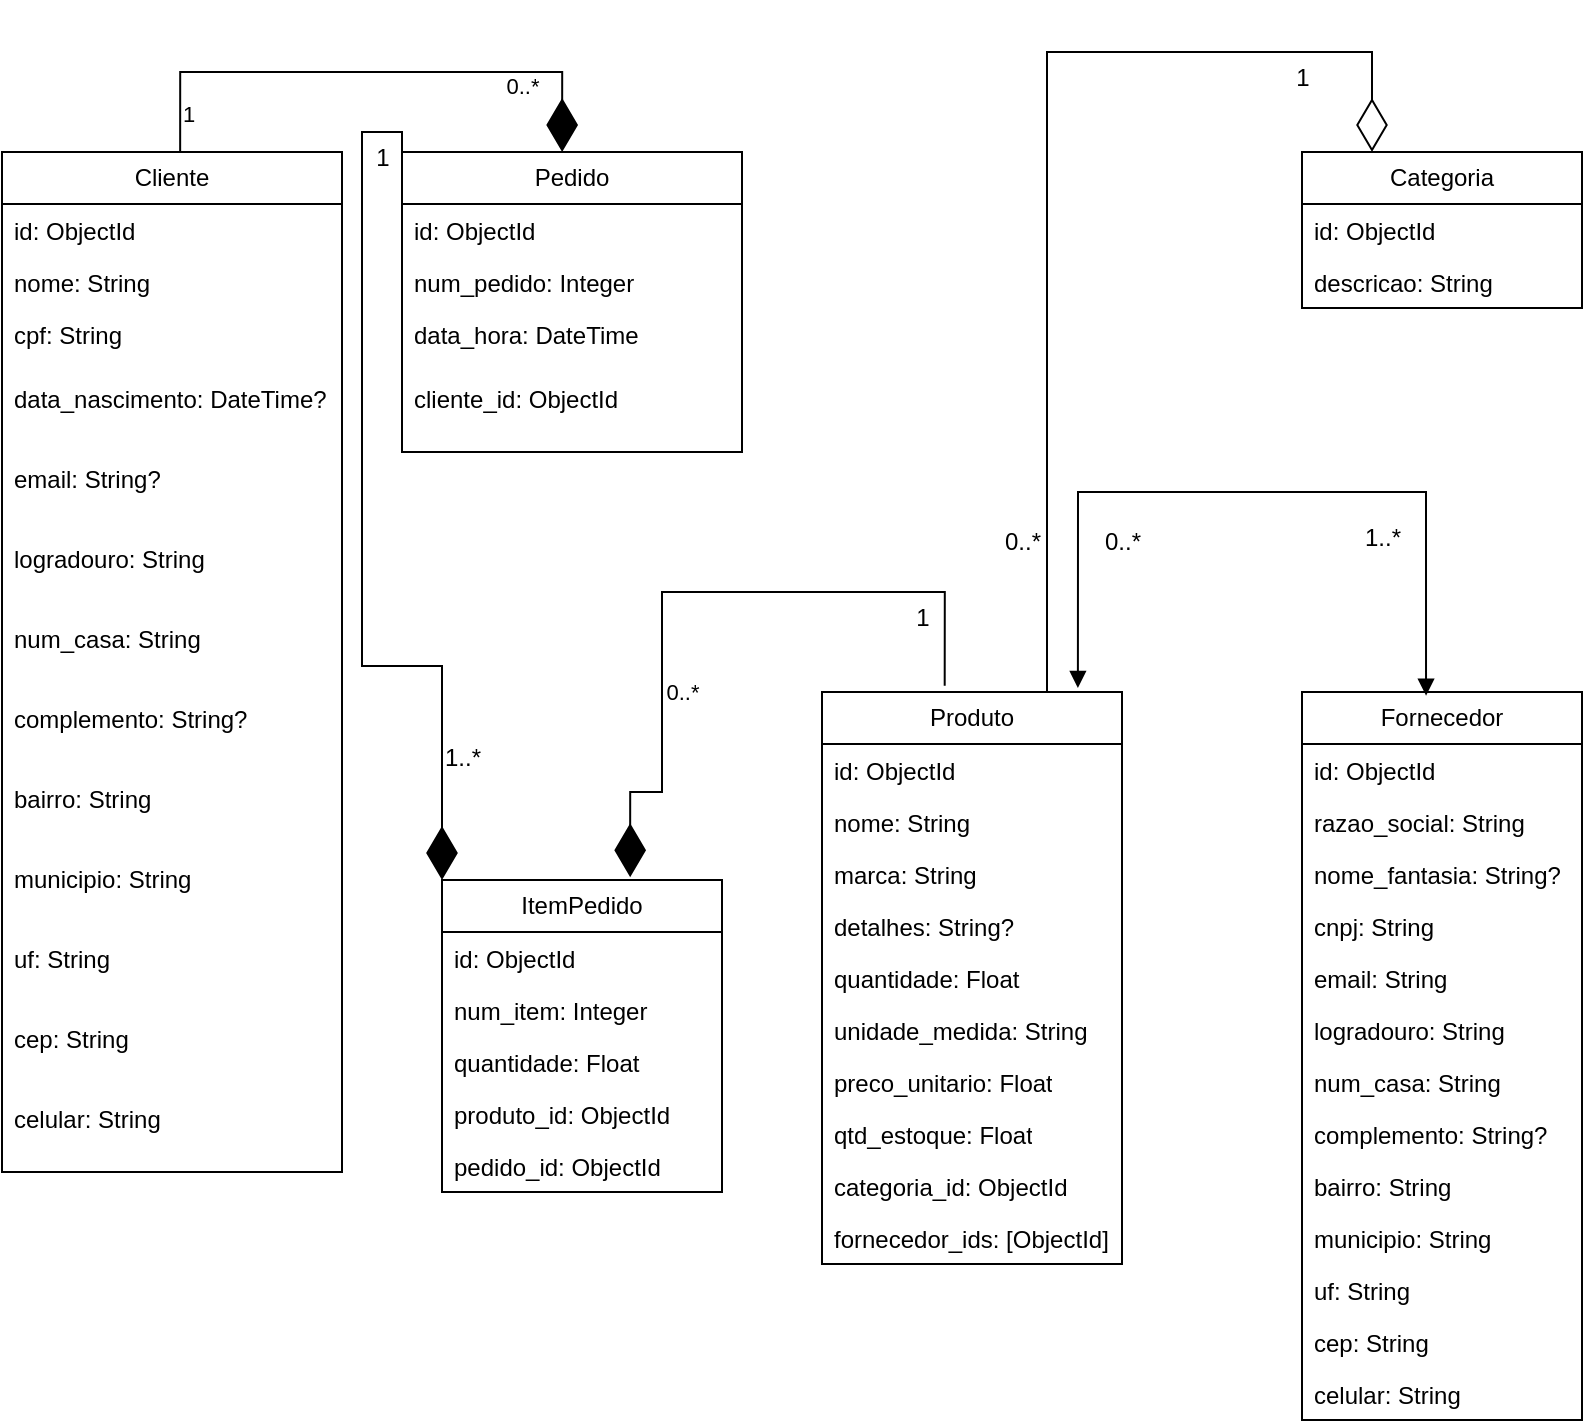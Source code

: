 <mxfile>
    <diagram id="q_8v6UjRVJxYc1lLDteQ" name="Page-1">
        <mxGraphModel dx="1262" dy="634" grid="1" gridSize="10" guides="1" tooltips="1" connect="1" arrows="1" fold="1" page="1" pageScale="1" pageWidth="1200" pageHeight="1600" background="#ffffff" math="0" shadow="0">
            <root>
                <mxCell id="0"/>
                <mxCell id="1" parent="0"/>
                <mxCell id="2" value="Cliente" style="swimlane;fontStyle=0;childLayout=stackLayout;horizontal=1;startSize=26;fillColor=none;horizontalStack=0;resizeParent=1;resizeParentMax=0;resizeLast=0;collapsible=1;marginBottom=0;whiteSpace=wrap;html=1;rounded=0;" parent="1" vertex="1">
                    <mxGeometry x="230" y="260" width="170" height="510" as="geometry"/>
                </mxCell>
                <mxCell id="3" value="id: ObjectId" style="text;strokeColor=none;fillColor=none;align=left;verticalAlign=top;spacingLeft=4;spacingRight=4;overflow=hidden;rotatable=0;points=[[0,0.5],[1,0.5]];portConstraint=eastwest;whiteSpace=wrap;html=1;rounded=0;" parent="2" vertex="1">
                    <mxGeometry y="26" width="170" height="26" as="geometry"/>
                </mxCell>
                <mxCell id="4" value="nome: String" style="text;strokeColor=none;fillColor=none;align=left;verticalAlign=top;spacingLeft=4;spacingRight=4;overflow=hidden;rotatable=0;points=[[0,0.5],[1,0.5]];portConstraint=eastwest;whiteSpace=wrap;html=1;rounded=0;" parent="2" vertex="1">
                    <mxGeometry y="52" width="170" height="26" as="geometry"/>
                </mxCell>
                <mxCell id="5" value="cpf: String" style="text;strokeColor=none;fillColor=none;align=left;verticalAlign=top;spacingLeft=4;spacingRight=4;overflow=hidden;rotatable=0;points=[[0,0.5],[1,0.5]];portConstraint=eastwest;whiteSpace=wrap;html=1;rounded=0;" parent="2" vertex="1">
                    <mxGeometry y="78" width="170" height="32" as="geometry"/>
                </mxCell>
                <mxCell id="10" value="data_nascimento: DateTime?" style="text;strokeColor=none;fillColor=none;align=left;verticalAlign=top;spacingLeft=4;spacingRight=4;overflow=hidden;rotatable=0;points=[[0,0.5],[1,0.5]];portConstraint=eastwest;whiteSpace=wrap;html=1;rounded=0;" parent="2" vertex="1">
                    <mxGeometry y="110" width="170" height="40" as="geometry"/>
                </mxCell>
                <mxCell id="11" value="email: String?" style="text;strokeColor=none;fillColor=none;align=left;verticalAlign=top;spacingLeft=4;spacingRight=4;overflow=hidden;rotatable=0;points=[[0,0.5],[1,0.5]];portConstraint=eastwest;whiteSpace=wrap;html=1;rounded=0;" parent="2" vertex="1">
                    <mxGeometry y="150" width="170" height="40" as="geometry"/>
                </mxCell>
                <mxCell id="12" value="logradouro: String" style="text;strokeColor=none;fillColor=none;align=left;verticalAlign=top;spacingLeft=4;spacingRight=4;overflow=hidden;rotatable=0;points=[[0,0.5],[1,0.5]];portConstraint=eastwest;whiteSpace=wrap;html=1;rounded=0;" parent="2" vertex="1">
                    <mxGeometry y="190" width="170" height="40" as="geometry"/>
                </mxCell>
                <mxCell id="13" value="num_casa: String" style="text;strokeColor=none;fillColor=none;align=left;verticalAlign=top;spacingLeft=4;spacingRight=4;overflow=hidden;rotatable=0;points=[[0,0.5],[1,0.5]];portConstraint=eastwest;whiteSpace=wrap;html=1;rounded=0;" parent="2" vertex="1">
                    <mxGeometry y="230" width="170" height="40" as="geometry"/>
                </mxCell>
                <mxCell id="14" value="complemento: String?" style="text;strokeColor=none;fillColor=none;align=left;verticalAlign=top;spacingLeft=4;spacingRight=4;overflow=hidden;rotatable=0;points=[[0,0.5],[1,0.5]];portConstraint=eastwest;whiteSpace=wrap;html=1;rounded=0;" parent="2" vertex="1">
                    <mxGeometry y="270" width="170" height="40" as="geometry"/>
                </mxCell>
                <mxCell id="15" value="bairro: String" style="text;strokeColor=none;fillColor=none;align=left;verticalAlign=top;spacingLeft=4;spacingRight=4;overflow=hidden;rotatable=0;points=[[0,0.5],[1,0.5]];portConstraint=eastwest;whiteSpace=wrap;html=1;rounded=0;" parent="2" vertex="1">
                    <mxGeometry y="310" width="170" height="40" as="geometry"/>
                </mxCell>
                <mxCell id="16" value="municipio: String" style="text;strokeColor=none;fillColor=none;align=left;verticalAlign=top;spacingLeft=4;spacingRight=4;overflow=hidden;rotatable=0;points=[[0,0.5],[1,0.5]];portConstraint=eastwest;whiteSpace=wrap;html=1;rounded=0;" parent="2" vertex="1">
                    <mxGeometry y="350" width="170" height="40" as="geometry"/>
                </mxCell>
                <mxCell id="17" value="uf: String" style="text;strokeColor=none;fillColor=none;align=left;verticalAlign=top;spacingLeft=4;spacingRight=4;overflow=hidden;rotatable=0;points=[[0,0.5],[1,0.5]];portConstraint=eastwest;whiteSpace=wrap;html=1;rounded=0;" parent="2" vertex="1">
                    <mxGeometry y="390" width="170" height="40" as="geometry"/>
                </mxCell>
                <mxCell id="18" value="cep: String" style="text;strokeColor=none;fillColor=none;align=left;verticalAlign=top;spacingLeft=4;spacingRight=4;overflow=hidden;rotatable=0;points=[[0,0.5],[1,0.5]];portConstraint=eastwest;whiteSpace=wrap;html=1;rounded=0;" parent="2" vertex="1">
                    <mxGeometry y="430" width="170" height="40" as="geometry"/>
                </mxCell>
                <mxCell id="19" value="celular: String" style="text;strokeColor=none;fillColor=none;align=left;verticalAlign=top;spacingLeft=4;spacingRight=4;overflow=hidden;rotatable=0;points=[[0,0.5],[1,0.5]];portConstraint=eastwest;whiteSpace=wrap;html=1;rounded=0;" parent="2" vertex="1">
                    <mxGeometry y="470" width="170" height="40" as="geometry"/>
                </mxCell>
                <mxCell id="20" value="Pedido" style="swimlane;fontStyle=0;childLayout=stackLayout;horizontal=1;startSize=26;fillColor=none;horizontalStack=0;resizeParent=1;resizeParentMax=0;resizeLast=0;collapsible=1;marginBottom=0;whiteSpace=wrap;html=1;rounded=0;" parent="1" vertex="1">
                    <mxGeometry x="430" y="260" width="170" height="150" as="geometry"/>
                </mxCell>
                <mxCell id="21" value="id: ObjectId" style="text;strokeColor=none;fillColor=none;align=left;verticalAlign=top;spacingLeft=4;spacingRight=4;overflow=hidden;rotatable=0;points=[[0,0.5],[1,0.5]];portConstraint=eastwest;whiteSpace=wrap;html=1;rounded=0;" parent="20" vertex="1">
                    <mxGeometry y="26" width="170" height="26" as="geometry"/>
                </mxCell>
                <mxCell id="22" value="num_pedido: Integer" style="text;strokeColor=none;fillColor=none;align=left;verticalAlign=top;spacingLeft=4;spacingRight=4;overflow=hidden;rotatable=0;points=[[0,0.5],[1,0.5]];portConstraint=eastwest;whiteSpace=wrap;html=1;rounded=0;" parent="20" vertex="1">
                    <mxGeometry y="52" width="170" height="26" as="geometry"/>
                </mxCell>
                <mxCell id="23" value="data_hora: DateTime" style="text;strokeColor=none;fillColor=none;align=left;verticalAlign=top;spacingLeft=4;spacingRight=4;overflow=hidden;rotatable=0;points=[[0,0.5],[1,0.5]];portConstraint=eastwest;whiteSpace=wrap;html=1;rounded=0;" parent="20" vertex="1">
                    <mxGeometry y="78" width="170" height="32" as="geometry"/>
                </mxCell>
                <mxCell id="24" value="cliente_id: ObjectId" style="text;strokeColor=none;fillColor=none;align=left;verticalAlign=top;spacingLeft=4;spacingRight=4;overflow=hidden;rotatable=0;points=[[0,0.5],[1,0.5]];portConstraint=eastwest;whiteSpace=wrap;html=1;rounded=0;" parent="20" vertex="1">
                    <mxGeometry y="110" width="170" height="40" as="geometry"/>
                </mxCell>
                <mxCell id="34" value="ItemPedido" style="swimlane;fontStyle=0;childLayout=stackLayout;horizontal=1;startSize=26;fillColor=none;horizontalStack=0;resizeParent=1;resizeParentMax=0;resizeLast=0;collapsible=1;marginBottom=0;whiteSpace=wrap;html=1;rounded=0;" parent="1" vertex="1">
                    <mxGeometry x="450" y="624" width="140" height="156" as="geometry"/>
                </mxCell>
                <mxCell id="35" value="id: ObjectId" style="text;strokeColor=none;fillColor=none;align=left;verticalAlign=top;spacingLeft=4;spacingRight=4;overflow=hidden;rotatable=0;points=[[0,0.5],[1,0.5]];portConstraint=eastwest;whiteSpace=wrap;html=1;rounded=0;" parent="34" vertex="1">
                    <mxGeometry y="26" width="140" height="26" as="geometry"/>
                </mxCell>
                <mxCell id="36" value="num_item: Integer" style="text;strokeColor=none;fillColor=none;align=left;verticalAlign=top;spacingLeft=4;spacingRight=4;overflow=hidden;rotatable=0;points=[[0,0.5],[1,0.5]];portConstraint=eastwest;whiteSpace=wrap;html=1;rounded=0;" parent="34" vertex="1">
                    <mxGeometry y="52" width="140" height="26" as="geometry"/>
                </mxCell>
                <mxCell id="37" value="quantidade: Float" style="text;strokeColor=none;fillColor=none;align=left;verticalAlign=top;spacingLeft=4;spacingRight=4;overflow=hidden;rotatable=0;points=[[0,0.5],[1,0.5]];portConstraint=eastwest;whiteSpace=wrap;html=1;rounded=0;" parent="34" vertex="1">
                    <mxGeometry y="78" width="140" height="26" as="geometry"/>
                </mxCell>
                <mxCell id="38" value="produto_id: ObjectId" style="text;strokeColor=none;fillColor=none;align=left;verticalAlign=top;spacingLeft=4;spacingRight=4;overflow=hidden;rotatable=0;points=[[0,0.5],[1,0.5]];portConstraint=eastwest;whiteSpace=wrap;html=1;rounded=0;" parent="34" vertex="1">
                    <mxGeometry y="104" width="140" height="26" as="geometry"/>
                </mxCell>
                <mxCell id="39" value="pedido_id: ObjectId" style="text;strokeColor=none;fillColor=none;align=left;verticalAlign=top;spacingLeft=4;spacingRight=4;overflow=hidden;rotatable=0;points=[[0,0.5],[1,0.5]];portConstraint=eastwest;whiteSpace=wrap;html=1;rounded=0;" parent="34" vertex="1">
                    <mxGeometry y="130" width="140" height="26" as="geometry"/>
                </mxCell>
                <mxCell id="40" value="Produto" style="swimlane;fontStyle=0;childLayout=stackLayout;horizontal=1;startSize=26;fillColor=none;horizontalStack=0;resizeParent=1;resizeParentMax=0;resizeLast=0;collapsible=1;marginBottom=0;whiteSpace=wrap;html=1;rounded=0;" parent="1" vertex="1">
                    <mxGeometry x="640" y="530" width="150" height="286" as="geometry"/>
                </mxCell>
                <mxCell id="41" value="id: ObjectId" style="text;strokeColor=none;fillColor=none;align=left;verticalAlign=top;spacingLeft=4;spacingRight=4;overflow=hidden;rotatable=0;points=[[0,0.5],[1,0.5]];portConstraint=eastwest;whiteSpace=wrap;html=1;rounded=0;" parent="40" vertex="1">
                    <mxGeometry y="26" width="150" height="26" as="geometry"/>
                </mxCell>
                <mxCell id="42" value="nome: String" style="text;strokeColor=none;fillColor=none;align=left;verticalAlign=top;spacingLeft=4;spacingRight=4;overflow=hidden;rotatable=0;points=[[0,0.5],[1,0.5]];portConstraint=eastwest;whiteSpace=wrap;html=1;rounded=0;" parent="40" vertex="1">
                    <mxGeometry y="52" width="150" height="26" as="geometry"/>
                </mxCell>
                <mxCell id="43" value="marca: String" style="text;strokeColor=none;fillColor=none;align=left;verticalAlign=top;spacingLeft=4;spacingRight=4;overflow=hidden;rotatable=0;points=[[0,0.5],[1,0.5]];portConstraint=eastwest;whiteSpace=wrap;html=1;rounded=0;" parent="40" vertex="1">
                    <mxGeometry y="78" width="150" height="26" as="geometry"/>
                </mxCell>
                <mxCell id="44" value="detalhes: String?" style="text;strokeColor=none;fillColor=none;align=left;verticalAlign=top;spacingLeft=4;spacingRight=4;overflow=hidden;rotatable=0;points=[[0,0.5],[1,0.5]];portConstraint=eastwest;whiteSpace=wrap;html=1;rounded=0;" parent="40" vertex="1">
                    <mxGeometry y="104" width="150" height="26" as="geometry"/>
                </mxCell>
                <mxCell id="45" value="quantidade: Float" style="text;strokeColor=none;fillColor=none;align=left;verticalAlign=top;spacingLeft=4;spacingRight=4;overflow=hidden;rotatable=0;points=[[0,0.5],[1,0.5]];portConstraint=eastwest;whiteSpace=wrap;html=1;rounded=0;" parent="40" vertex="1">
                    <mxGeometry y="130" width="150" height="26" as="geometry"/>
                </mxCell>
                <mxCell id="46" value="unidade_medida: String" style="text;strokeColor=none;fillColor=none;align=left;verticalAlign=top;spacingLeft=4;spacingRight=4;overflow=hidden;rotatable=0;points=[[0,0.5],[1,0.5]];portConstraint=eastwest;whiteSpace=wrap;html=1;rounded=0;" parent="40" vertex="1">
                    <mxGeometry y="156" width="150" height="26" as="geometry"/>
                </mxCell>
                <mxCell id="47" value="preco_unitario: Float" style="text;strokeColor=none;fillColor=none;align=left;verticalAlign=top;spacingLeft=4;spacingRight=4;overflow=hidden;rotatable=0;points=[[0,0.5],[1,0.5]];portConstraint=eastwest;whiteSpace=wrap;html=1;rounded=0;" parent="40" vertex="1">
                    <mxGeometry y="182" width="150" height="26" as="geometry"/>
                </mxCell>
                <mxCell id="48" value="qtd_estoque: Float" style="text;strokeColor=none;fillColor=none;align=left;verticalAlign=top;spacingLeft=4;spacingRight=4;overflow=hidden;rotatable=0;points=[[0,0.5],[1,0.5]];portConstraint=eastwest;whiteSpace=wrap;html=1;rounded=0;" parent="40" vertex="1">
                    <mxGeometry y="208" width="150" height="26" as="geometry"/>
                </mxCell>
                <mxCell id="49" value="categoria_id: ObjectId" style="text;strokeColor=none;fillColor=none;align=left;verticalAlign=top;spacingLeft=4;spacingRight=4;overflow=hidden;rotatable=0;points=[[0,0.5],[1,0.5]];portConstraint=eastwest;whiteSpace=wrap;html=1;rounded=0;" parent="40" vertex="1">
                    <mxGeometry y="234" width="150" height="26" as="geometry"/>
                </mxCell>
                <mxCell id="50" value="fornecedor_ids: [ObjectId]" style="text;strokeColor=none;fillColor=none;align=left;verticalAlign=top;spacingLeft=4;spacingRight=4;overflow=hidden;rotatable=0;points=[[0,0.5],[1,0.5]];portConstraint=eastwest;whiteSpace=wrap;html=1;rounded=0;" parent="40" vertex="1">
                    <mxGeometry y="260" width="150" height="26" as="geometry"/>
                </mxCell>
                <mxCell id="51" value="Categoria" style="swimlane;fontStyle=0;childLayout=stackLayout;horizontal=1;startSize=26;fillColor=none;horizontalStack=0;resizeParent=1;resizeParentMax=0;resizeLast=0;collapsible=1;marginBottom=0;whiteSpace=wrap;html=1;rounded=0;" parent="1" vertex="1">
                    <mxGeometry x="880" y="260" width="140" height="78" as="geometry"/>
                </mxCell>
                <mxCell id="52" value="id: ObjectId" style="text;strokeColor=none;fillColor=none;align=left;verticalAlign=top;spacingLeft=4;spacingRight=4;overflow=hidden;rotatable=0;points=[[0,0.5],[1,0.5]];portConstraint=eastwest;whiteSpace=wrap;html=1;rounded=0;" parent="51" vertex="1">
                    <mxGeometry y="26" width="140" height="26" as="geometry"/>
                </mxCell>
                <mxCell id="53" value="descricao: String" style="text;strokeColor=none;fillColor=none;align=left;verticalAlign=top;spacingLeft=4;spacingRight=4;overflow=hidden;rotatable=0;points=[[0,0.5],[1,0.5]];portConstraint=eastwest;whiteSpace=wrap;html=1;rounded=0;" parent="51" vertex="1">
                    <mxGeometry y="52" width="140" height="26" as="geometry"/>
                </mxCell>
                <mxCell id="55" value="Fornecedor" style="swimlane;fontStyle=0;childLayout=stackLayout;horizontal=1;startSize=26;fillColor=none;horizontalStack=0;resizeParent=1;resizeParentMax=0;resizeLast=0;collapsible=1;marginBottom=0;whiteSpace=wrap;html=1;rounded=0;" parent="1" vertex="1">
                    <mxGeometry x="880" y="530" width="140" height="364" as="geometry"/>
                </mxCell>
                <mxCell id="56" value="&lt;span style=&quot;color: rgb(0, 0, 0);&quot;&gt;id: ObjectId&lt;/span&gt;" style="text;strokeColor=none;fillColor=none;align=left;verticalAlign=top;spacingLeft=4;spacingRight=4;overflow=hidden;rotatable=0;points=[[0,0.5],[1,0.5]];portConstraint=eastwest;whiteSpace=wrap;html=1;rounded=0;" parent="55" vertex="1">
                    <mxGeometry y="26" width="140" height="26" as="geometry"/>
                </mxCell>
                <mxCell id="57" value="razao_social: String" style="text;strokeColor=none;fillColor=none;align=left;verticalAlign=top;spacingLeft=4;spacingRight=4;overflow=hidden;rotatable=0;points=[[0,0.5],[1,0.5]];portConstraint=eastwest;whiteSpace=wrap;html=1;rounded=0;" parent="55" vertex="1">
                    <mxGeometry y="52" width="140" height="26" as="geometry"/>
                </mxCell>
                <mxCell id="58" value="nome_fantasia: String?" style="text;strokeColor=none;fillColor=none;align=left;verticalAlign=top;spacingLeft=4;spacingRight=4;overflow=hidden;rotatable=0;points=[[0,0.5],[1,0.5]];portConstraint=eastwest;whiteSpace=wrap;html=1;rounded=0;" parent="55" vertex="1">
                    <mxGeometry y="78" width="140" height="26" as="geometry"/>
                </mxCell>
                <mxCell id="59" value="cnpj: String" style="text;strokeColor=none;fillColor=none;align=left;verticalAlign=top;spacingLeft=4;spacingRight=4;overflow=hidden;rotatable=0;points=[[0,0.5],[1,0.5]];portConstraint=eastwest;whiteSpace=wrap;html=1;rounded=0;" parent="55" vertex="1">
                    <mxGeometry y="104" width="140" height="26" as="geometry"/>
                </mxCell>
                <mxCell id="60" value="email: String" style="text;strokeColor=none;fillColor=none;align=left;verticalAlign=top;spacingLeft=4;spacingRight=4;overflow=hidden;rotatable=0;points=[[0,0.5],[1,0.5]];portConstraint=eastwest;whiteSpace=wrap;html=1;rounded=0;" parent="55" vertex="1">
                    <mxGeometry y="130" width="140" height="26" as="geometry"/>
                </mxCell>
                <mxCell id="61" value="logradouro: String" style="text;strokeColor=none;fillColor=none;align=left;verticalAlign=top;spacingLeft=4;spacingRight=4;overflow=hidden;rotatable=0;points=[[0,0.5],[1,0.5]];portConstraint=eastwest;whiteSpace=wrap;html=1;rounded=0;" parent="55" vertex="1">
                    <mxGeometry y="156" width="140" height="26" as="geometry"/>
                </mxCell>
                <mxCell id="62" value="num_casa: String" style="text;strokeColor=none;fillColor=none;align=left;verticalAlign=top;spacingLeft=4;spacingRight=4;overflow=hidden;rotatable=0;points=[[0,0.5],[1,0.5]];portConstraint=eastwest;whiteSpace=wrap;html=1;rounded=0;" parent="55" vertex="1">
                    <mxGeometry y="182" width="140" height="26" as="geometry"/>
                </mxCell>
                <mxCell id="63" value="complemento: String?" style="text;strokeColor=none;fillColor=none;align=left;verticalAlign=top;spacingLeft=4;spacingRight=4;overflow=hidden;rotatable=0;points=[[0,0.5],[1,0.5]];portConstraint=eastwest;whiteSpace=wrap;html=1;rounded=0;" parent="55" vertex="1">
                    <mxGeometry y="208" width="140" height="26" as="geometry"/>
                </mxCell>
                <mxCell id="64" value="bairro: String" style="text;strokeColor=none;fillColor=none;align=left;verticalAlign=top;spacingLeft=4;spacingRight=4;overflow=hidden;rotatable=0;points=[[0,0.5],[1,0.5]];portConstraint=eastwest;whiteSpace=wrap;html=1;rounded=0;" parent="55" vertex="1">
                    <mxGeometry y="234" width="140" height="26" as="geometry"/>
                </mxCell>
                <mxCell id="65" value="municipio: String" style="text;strokeColor=none;fillColor=none;align=left;verticalAlign=top;spacingLeft=4;spacingRight=4;overflow=hidden;rotatable=0;points=[[0,0.5],[1,0.5]];portConstraint=eastwest;whiteSpace=wrap;html=1;rounded=0;" parent="55" vertex="1">
                    <mxGeometry y="260" width="140" height="26" as="geometry"/>
                </mxCell>
                <mxCell id="66" value="uf: String" style="text;strokeColor=none;fillColor=none;align=left;verticalAlign=top;spacingLeft=4;spacingRight=4;overflow=hidden;rotatable=0;points=[[0,0.5],[1,0.5]];portConstraint=eastwest;whiteSpace=wrap;html=1;rounded=0;" parent="55" vertex="1">
                    <mxGeometry y="286" width="140" height="26" as="geometry"/>
                </mxCell>
                <mxCell id="67" value="cep: String" style="text;strokeColor=none;fillColor=none;align=left;verticalAlign=top;spacingLeft=4;spacingRight=4;overflow=hidden;rotatable=0;points=[[0,0.5],[1,0.5]];portConstraint=eastwest;whiteSpace=wrap;html=1;rounded=0;" parent="55" vertex="1">
                    <mxGeometry y="312" width="140" height="26" as="geometry"/>
                </mxCell>
                <mxCell id="68" value="celular: String" style="text;strokeColor=none;fillColor=none;align=left;verticalAlign=top;spacingLeft=4;spacingRight=4;overflow=hidden;rotatable=0;points=[[0,0.5],[1,0.5]];portConstraint=eastwest;whiteSpace=wrap;html=1;rounded=0;" parent="55" vertex="1">
                    <mxGeometry y="338" width="140" height="26" as="geometry"/>
                </mxCell>
                <mxCell id="70" value="" style="endArrow=diamondThin;endFill=1;endSize=24;html=1;exitX=0.524;exitY=-0.001;exitDx=0;exitDy=0;exitPerimeter=0;entryX=0.471;entryY=0;entryDx=0;entryDy=0;entryPerimeter=0;edgeStyle=orthogonalEdgeStyle;rounded=0;" parent="1" source="2" target="20" edge="1">
                    <mxGeometry width="160" relative="1" as="geometry">
                        <mxPoint x="350" y="353.37" as="sourcePoint"/>
                        <mxPoint x="510" y="353.37" as="targetPoint"/>
                        <Array as="points">
                            <mxPoint x="319" y="220"/>
                            <mxPoint x="510" y="220"/>
                        </Array>
                    </mxGeometry>
                </mxCell>
                <mxCell id="71" value="1" style="edgeLabel;html=1;align=center;verticalAlign=middle;resizable=0;points=[];rounded=0;" parent="70" vertex="1" connectable="0">
                    <mxGeometry x="-0.87" y="-4" relative="1" as="geometry">
                        <mxPoint y="-1" as="offset"/>
                    </mxGeometry>
                </mxCell>
                <mxCell id="72" value="0..*" style="edgeLabel;html=1;align=center;verticalAlign=middle;resizable=0;points=[];rounded=0;" parent="70" vertex="1" connectable="0">
                    <mxGeometry x="0.751" y="-1" relative="1" as="geometry">
                        <mxPoint x="-19" as="offset"/>
                    </mxGeometry>
                </mxCell>
                <mxCell id="73" value="" style="endArrow=diamondThin;endFill=1;endSize=24;html=1;edgeStyle=orthogonalEdgeStyle;exitX=0;exitY=0;exitDx=0;exitDy=0;entryX=0;entryY=0;entryDx=0;entryDy=0;rounded=0;" parent="1" source="20" target="34" edge="1">
                    <mxGeometry width="160" relative="1" as="geometry">
                        <mxPoint x="410" y="430" as="sourcePoint"/>
                        <mxPoint x="570" y="430" as="targetPoint"/>
                        <Array as="points">
                            <mxPoint x="430" y="250"/>
                            <mxPoint x="410" y="250"/>
                            <mxPoint x="410" y="517"/>
                            <mxPoint x="450" y="517"/>
                        </Array>
                    </mxGeometry>
                </mxCell>
                <mxCell id="78" value="1" style="text;html=1;align=center;verticalAlign=middle;resizable=0;points=[];autosize=1;strokeColor=none;fillColor=none;rounded=0;" parent="1" vertex="1">
                    <mxGeometry x="405" y="248" width="30" height="30" as="geometry"/>
                </mxCell>
                <mxCell id="80" value="1..*" style="text;html=1;align=center;verticalAlign=middle;resizable=0;points=[];autosize=1;strokeColor=none;fillColor=none;rounded=0;" parent="1" vertex="1">
                    <mxGeometry x="440" y="548" width="40" height="30" as="geometry"/>
                </mxCell>
                <mxCell id="81" value="" style="endArrow=diamondThin;endFill=1;endSize=24;html=1;edgeStyle=orthogonalEdgeStyle;entryX=0.672;entryY=-0.009;entryDx=0;entryDy=0;entryPerimeter=0;exitX=0.409;exitY=-0.011;exitDx=0;exitDy=0;exitPerimeter=0;rounded=0;" parent="1" source="40" target="34" edge="1">
                    <mxGeometry width="160" relative="1" as="geometry">
                        <mxPoint x="460" y="510" as="sourcePoint"/>
                        <mxPoint x="620" y="510" as="targetPoint"/>
                        <Array as="points">
                            <mxPoint x="701" y="480"/>
                            <mxPoint x="560" y="480"/>
                            <mxPoint x="560" y="580"/>
                            <mxPoint x="544" y="580"/>
                        </Array>
                    </mxGeometry>
                </mxCell>
                <mxCell id="82" value="0..*" style="edgeLabel;html=1;align=center;verticalAlign=middle;resizable=0;points=[];rounded=0;" parent="81" vertex="1" connectable="0">
                    <mxGeometry x="0.347" y="-1" relative="1" as="geometry">
                        <mxPoint x="11" y="5" as="offset"/>
                    </mxGeometry>
                </mxCell>
                <mxCell id="83" value="1" style="text;html=1;align=center;verticalAlign=middle;resizable=0;points=[];autosize=1;strokeColor=none;fillColor=none;rounded=0;" parent="1" vertex="1">
                    <mxGeometry x="675" y="478" width="30" height="30" as="geometry"/>
                </mxCell>
                <mxCell id="84" value="" style="endArrow=diamondThin;endFill=0;endSize=24;html=1;exitX=0.75;exitY=0;exitDx=0;exitDy=0;entryX=0.25;entryY=0;entryDx=0;entryDy=0;edgeStyle=orthogonalEdgeStyle;rounded=0;" parent="1" source="40" target="51" edge="1">
                    <mxGeometry width="160" relative="1" as="geometry">
                        <mxPoint x="540" y="420" as="sourcePoint"/>
                        <mxPoint x="700" y="420" as="targetPoint"/>
                        <Array as="points">
                            <mxPoint x="753" y="210"/>
                            <mxPoint x="915" y="210"/>
                        </Array>
                    </mxGeometry>
                </mxCell>
                <mxCell id="85" value="1" style="text;html=1;align=center;verticalAlign=middle;resizable=0;points=[];autosize=1;strokeColor=none;fillColor=none;rounded=0;" parent="1" vertex="1">
                    <mxGeometry x="865" y="208" width="30" height="30" as="geometry"/>
                </mxCell>
                <mxCell id="86" value="0..*" style="text;html=1;align=center;verticalAlign=middle;resizable=0;points=[];autosize=1;strokeColor=none;fillColor=none;rounded=0;" parent="1" vertex="1">
                    <mxGeometry x="720" y="440" width="40" height="30" as="geometry"/>
                </mxCell>
                <mxCell id="87" value="" style="endArrow=block;startArrow=block;endFill=1;startFill=1;html=1;edgeStyle=orthogonalEdgeStyle;exitX=0.853;exitY=-0.007;exitDx=0;exitDy=0;exitPerimeter=0;entryX=0.443;entryY=0.005;entryDx=0;entryDy=0;entryPerimeter=0;rounded=0;" parent="1" source="40" target="55" edge="1">
                    <mxGeometry width="160" relative="1" as="geometry">
                        <mxPoint x="770" y="520" as="sourcePoint"/>
                        <mxPoint x="920" y="430" as="targetPoint"/>
                        <Array as="points">
                            <mxPoint x="768" y="430"/>
                            <mxPoint x="942" y="430"/>
                        </Array>
                    </mxGeometry>
                </mxCell>
                <mxCell id="88" value="1..*" style="text;html=1;align=center;verticalAlign=middle;resizable=0;points=[];autosize=1;strokeColor=none;fillColor=none;rounded=0;" parent="1" vertex="1">
                    <mxGeometry x="900" y="438" width="40" height="30" as="geometry"/>
                </mxCell>
                <mxCell id="89" value="0..*" style="text;html=1;align=center;verticalAlign=middle;resizable=0;points=[];autosize=1;strokeColor=none;fillColor=none;rounded=0;" parent="1" vertex="1">
                    <mxGeometry x="770" y="440" width="40" height="30" as="geometry"/>
                </mxCell>
            </root>
        </mxGraphModel>
    </diagram>
</mxfile>